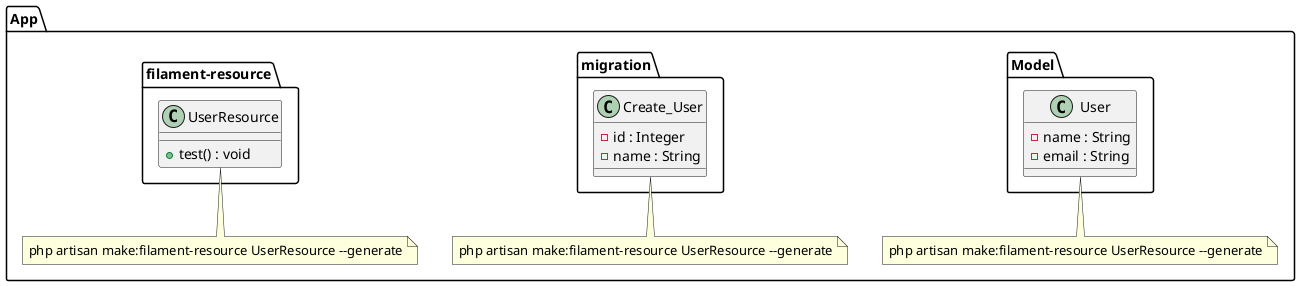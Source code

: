 @startuml contoh2

package "App" {
    package "Model" {
        class User {
            - name : String
            - email : String
        }
    }
    note bottom : php artisan make:filament-resource UserResource --generate

    package "migration" {
        class Create_User {
            - id : Integer
            - name : String
        }
    }
    note bottom : php artisan make:filament-resource UserResource --generate

    package "filament-resource" {
        class UserResource {
            + test() : void
        }
    }
    note bottom : php artisan make:filament-resource UserResource --generate
}

@enduml